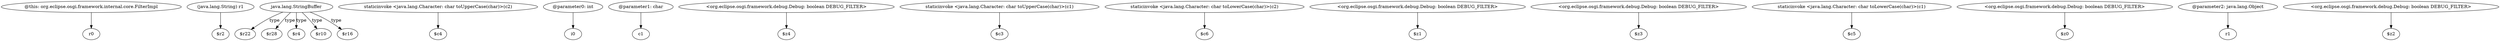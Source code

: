 digraph g {
0[label="@this: org.eclipse.osgi.framework.internal.core.FilterImpl"]
1[label="r0"]
0->1[label=""]
2[label="(java.lang.String) r1"]
3[label="$r2"]
2->3[label=""]
4[label="java.lang.StringBuffer"]
5[label="$r22"]
4->5[label="type"]
6[label="staticinvoke <java.lang.Character: char toUpperCase(char)>(c2)"]
7[label="$c4"]
6->7[label=""]
8[label="@parameter0: int"]
9[label="i0"]
8->9[label=""]
10[label="$r28"]
4->10[label="type"]
11[label="@parameter1: char"]
12[label="c1"]
11->12[label=""]
13[label="<org.eclipse.osgi.framework.debug.Debug: boolean DEBUG_FILTER>"]
14[label="$z4"]
13->14[label=""]
15[label="$r4"]
4->15[label="type"]
16[label="staticinvoke <java.lang.Character: char toUpperCase(char)>(c1)"]
17[label="$c3"]
16->17[label=""]
18[label="$r10"]
4->18[label="type"]
19[label="staticinvoke <java.lang.Character: char toLowerCase(char)>(c2)"]
20[label="$c6"]
19->20[label=""]
21[label="<org.eclipse.osgi.framework.debug.Debug: boolean DEBUG_FILTER>"]
22[label="$z1"]
21->22[label=""]
23[label="<org.eclipse.osgi.framework.debug.Debug: boolean DEBUG_FILTER>"]
24[label="$z3"]
23->24[label=""]
25[label="$r16"]
4->25[label="type"]
26[label="staticinvoke <java.lang.Character: char toLowerCase(char)>(c1)"]
27[label="$c5"]
26->27[label=""]
28[label="<org.eclipse.osgi.framework.debug.Debug: boolean DEBUG_FILTER>"]
29[label="$z0"]
28->29[label=""]
30[label="@parameter2: java.lang.Object"]
31[label="r1"]
30->31[label=""]
32[label="<org.eclipse.osgi.framework.debug.Debug: boolean DEBUG_FILTER>"]
33[label="$z2"]
32->33[label=""]
}
